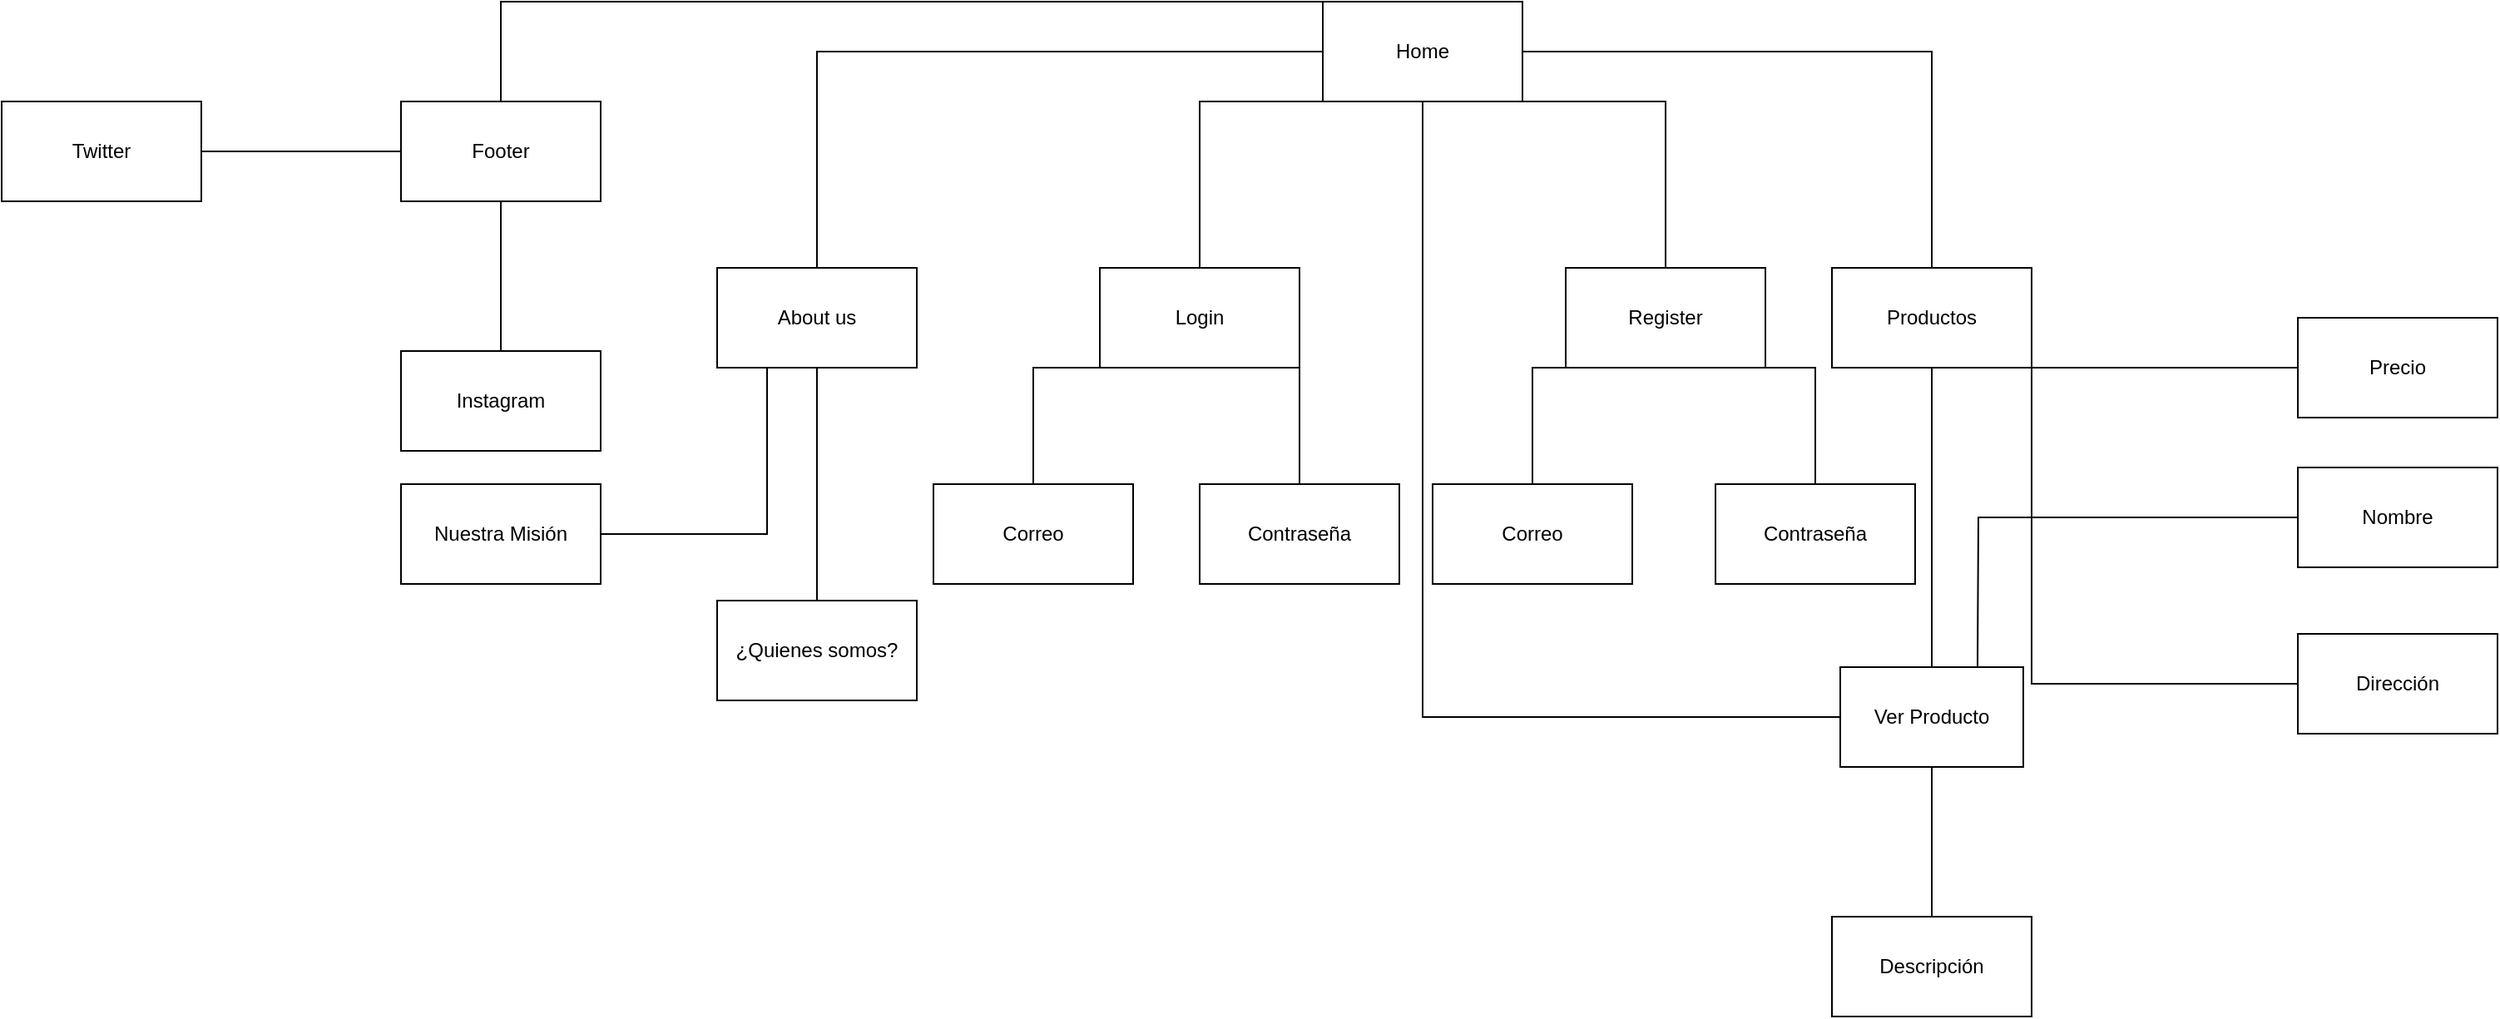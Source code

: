 <mxfile version="20.8.10" type="device"><diagram name="Página-1" id="KHTV77RiqJ9Po9EDH4zV"><mxGraphModel dx="2577" dy="1035" grid="1" gridSize="10" guides="1" tooltips="1" connect="1" arrows="1" fold="1" page="1" pageScale="1" pageWidth="827" pageHeight="1169" math="0" shadow="0"><root><mxCell id="0"/><mxCell id="1" parent="0"/><mxCell id="OJ5OqXnhK-Xilkdlpp56-1" value="Home" style="rounded=0;whiteSpace=wrap;html=1;" vertex="1" parent="1"><mxGeometry x="354" y="90" width="120" height="60" as="geometry"/></mxCell><mxCell id="OJ5OqXnhK-Xilkdlpp56-2" value="About us" style="rounded=0;whiteSpace=wrap;html=1;" vertex="1" parent="1"><mxGeometry x="-10" y="250" width="120" height="60" as="geometry"/></mxCell><mxCell id="OJ5OqXnhK-Xilkdlpp56-3" value="Login" style="rounded=0;whiteSpace=wrap;html=1;" vertex="1" parent="1"><mxGeometry x="220" y="250" width="120" height="60" as="geometry"/></mxCell><mxCell id="OJ5OqXnhK-Xilkdlpp56-4" value="Productos" style="rounded=0;whiteSpace=wrap;html=1;" vertex="1" parent="1"><mxGeometry x="660" y="250" width="120" height="60" as="geometry"/></mxCell><mxCell id="OJ5OqXnhK-Xilkdlpp56-5" value="Register" style="rounded=0;whiteSpace=wrap;html=1;" vertex="1" parent="1"><mxGeometry x="500" y="250" width="120" height="60" as="geometry"/></mxCell><mxCell id="OJ5OqXnhK-Xilkdlpp56-7" value="" style="endArrow=none;html=1;rounded=0;entryX=0;entryY=1;entryDx=0;entryDy=0;exitX=0.5;exitY=0;exitDx=0;exitDy=0;" edge="1" parent="1" source="OJ5OqXnhK-Xilkdlpp56-3" target="OJ5OqXnhK-Xilkdlpp56-1"><mxGeometry width="50" height="50" relative="1" as="geometry"><mxPoint x="380" y="230" as="sourcePoint"/><mxPoint x="430" y="180" as="targetPoint"/><Array as="points"><mxPoint x="280" y="150"/></Array></mxGeometry></mxCell><mxCell id="OJ5OqXnhK-Xilkdlpp56-8" value="" style="endArrow=none;html=1;rounded=0;entryX=1;entryY=0.5;entryDx=0;entryDy=0;exitX=0.5;exitY=0;exitDx=0;exitDy=0;" edge="1" parent="1" source="OJ5OqXnhK-Xilkdlpp56-4" target="OJ5OqXnhK-Xilkdlpp56-1"><mxGeometry width="50" height="50" relative="1" as="geometry"><mxPoint x="520" y="190" as="sourcePoint"/><mxPoint x="570" y="140" as="targetPoint"/><Array as="points"><mxPoint x="720" y="120"/></Array></mxGeometry></mxCell><mxCell id="OJ5OqXnhK-Xilkdlpp56-9" value="" style="endArrow=none;html=1;rounded=0;entryX=0;entryY=0.5;entryDx=0;entryDy=0;exitX=0.5;exitY=0;exitDx=0;exitDy=0;" edge="1" parent="1" source="OJ5OqXnhK-Xilkdlpp56-2" target="OJ5OqXnhK-Xilkdlpp56-1"><mxGeometry width="50" height="50" relative="1" as="geometry"><mxPoint x="210" y="180" as="sourcePoint"/><mxPoint x="260" y="130" as="targetPoint"/><Array as="points"><mxPoint x="50" y="120"/></Array></mxGeometry></mxCell><mxCell id="OJ5OqXnhK-Xilkdlpp56-10" value="" style="endArrow=none;html=1;rounded=0;entryX=1;entryY=1;entryDx=0;entryDy=0;exitX=0.5;exitY=0;exitDx=0;exitDy=0;" edge="1" parent="1" source="OJ5OqXnhK-Xilkdlpp56-5" target="OJ5OqXnhK-Xilkdlpp56-1"><mxGeometry width="50" height="50" relative="1" as="geometry"><mxPoint x="490" y="240" as="sourcePoint"/><mxPoint x="540" y="190" as="targetPoint"/><Array as="points"><mxPoint x="560" y="150"/></Array></mxGeometry></mxCell><mxCell id="OJ5OqXnhK-Xilkdlpp56-11" value="Ver Producto" style="rounded=0;whiteSpace=wrap;html=1;" vertex="1" parent="1"><mxGeometry x="665" y="490" width="110" height="60" as="geometry"/></mxCell><mxCell id="OJ5OqXnhK-Xilkdlpp56-12" value="" style="endArrow=none;html=1;rounded=0;entryX=0.5;entryY=1;entryDx=0;entryDy=0;exitX=0.5;exitY=0;exitDx=0;exitDy=0;" edge="1" parent="1" source="OJ5OqXnhK-Xilkdlpp56-11" target="OJ5OqXnhK-Xilkdlpp56-4"><mxGeometry width="50" height="50" relative="1" as="geometry"><mxPoint x="640" y="390" as="sourcePoint"/><mxPoint x="690" y="340" as="targetPoint"/></mxGeometry></mxCell><mxCell id="OJ5OqXnhK-Xilkdlpp56-13" value="" style="endArrow=none;html=1;rounded=0;exitX=0;exitY=0;exitDx=0;exitDy=0;" edge="1" parent="1" source="OJ5OqXnhK-Xilkdlpp56-1"><mxGeometry width="50" height="50" relative="1" as="geometry"><mxPoint x="550" y="100" as="sourcePoint"/><mxPoint x="-140" y="150" as="targetPoint"/><Array as="points"><mxPoint x="-140" y="90"/></Array></mxGeometry></mxCell><mxCell id="OJ5OqXnhK-Xilkdlpp56-14" value="Footer" style="rounded=0;whiteSpace=wrap;html=1;" vertex="1" parent="1"><mxGeometry x="-200" y="150" width="120" height="60" as="geometry"/></mxCell><mxCell id="OJ5OqXnhK-Xilkdlpp56-15" value="Instagram" style="rounded=0;whiteSpace=wrap;html=1;" vertex="1" parent="1"><mxGeometry x="-200" y="300" width="120" height="60" as="geometry"/></mxCell><mxCell id="OJ5OqXnhK-Xilkdlpp56-16" value="Twitter" style="rounded=0;whiteSpace=wrap;html=1;" vertex="1" parent="1"><mxGeometry x="-440" y="150" width="120" height="60" as="geometry"/></mxCell><mxCell id="OJ5OqXnhK-Xilkdlpp56-17" value="" style="endArrow=none;html=1;rounded=0;entryX=0;entryY=0.5;entryDx=0;entryDy=0;exitX=1;exitY=0.5;exitDx=0;exitDy=0;" edge="1" parent="1" source="OJ5OqXnhK-Xilkdlpp56-16" target="OJ5OqXnhK-Xilkdlpp56-14"><mxGeometry width="50" height="50" relative="1" as="geometry"><mxPoint x="-290" y="280" as="sourcePoint"/><mxPoint x="-240" y="230" as="targetPoint"/></mxGeometry></mxCell><mxCell id="OJ5OqXnhK-Xilkdlpp56-18" value="" style="endArrow=none;html=1;rounded=0;entryX=0.5;entryY=1;entryDx=0;entryDy=0;exitX=0.5;exitY=0;exitDx=0;exitDy=0;" edge="1" parent="1" source="OJ5OqXnhK-Xilkdlpp56-15" target="OJ5OqXnhK-Xilkdlpp56-14"><mxGeometry width="50" height="50" relative="1" as="geometry"><mxPoint x="-190" y="260" as="sourcePoint"/><mxPoint x="-140" y="220" as="targetPoint"/></mxGeometry></mxCell><mxCell id="OJ5OqXnhK-Xilkdlpp56-19" value="" style="endArrow=none;html=1;rounded=0;entryX=0.5;entryY=1;entryDx=0;entryDy=0;exitX=0;exitY=0.5;exitDx=0;exitDy=0;" edge="1" parent="1" source="OJ5OqXnhK-Xilkdlpp56-11" target="OJ5OqXnhK-Xilkdlpp56-1"><mxGeometry width="50" height="50" relative="1" as="geometry"><mxPoint x="380" y="300" as="sourcePoint"/><mxPoint x="430" y="250" as="targetPoint"/><Array as="points"><mxPoint x="414" y="520"/></Array></mxGeometry></mxCell><mxCell id="OJ5OqXnhK-Xilkdlpp56-20" value="Correo" style="rounded=0;whiteSpace=wrap;html=1;" vertex="1" parent="1"><mxGeometry x="120" y="380" width="120" height="60" as="geometry"/></mxCell><mxCell id="OJ5OqXnhK-Xilkdlpp56-21" value="Contraseña" style="rounded=0;whiteSpace=wrap;html=1;" vertex="1" parent="1"><mxGeometry x="280" y="380" width="120" height="60" as="geometry"/></mxCell><mxCell id="OJ5OqXnhK-Xilkdlpp56-22" value="" style="endArrow=none;html=1;rounded=0;exitX=0.5;exitY=0;exitDx=0;exitDy=0;entryX=1;entryY=1;entryDx=0;entryDy=0;" edge="1" parent="1" source="OJ5OqXnhK-Xilkdlpp56-21" target="OJ5OqXnhK-Xilkdlpp56-3"><mxGeometry width="50" height="50" relative="1" as="geometry"><mxPoint x="220" y="390" as="sourcePoint"/><mxPoint x="350" y="340" as="targetPoint"/></mxGeometry></mxCell><mxCell id="OJ5OqXnhK-Xilkdlpp56-24" value="" style="endArrow=none;html=1;rounded=0;entryX=0;entryY=1;entryDx=0;entryDy=0;exitX=0.5;exitY=0;exitDx=0;exitDy=0;" edge="1" parent="1" source="OJ5OqXnhK-Xilkdlpp56-20" target="OJ5OqXnhK-Xilkdlpp56-3"><mxGeometry width="50" height="50" relative="1" as="geometry"><mxPoint x="170" y="380" as="sourcePoint"/><mxPoint x="220" y="330" as="targetPoint"/><Array as="points"><mxPoint x="180" y="310"/></Array></mxGeometry></mxCell><mxCell id="OJ5OqXnhK-Xilkdlpp56-25" value="Correo" style="rounded=0;whiteSpace=wrap;html=1;" vertex="1" parent="1"><mxGeometry x="420" y="380" width="120" height="60" as="geometry"/></mxCell><mxCell id="OJ5OqXnhK-Xilkdlpp56-26" value="Contraseña" style="rounded=0;whiteSpace=wrap;html=1;" vertex="1" parent="1"><mxGeometry x="590" y="380" width="120" height="60" as="geometry"/></mxCell><mxCell id="OJ5OqXnhK-Xilkdlpp56-27" value="" style="endArrow=none;html=1;rounded=0;entryX=1;entryY=1;entryDx=0;entryDy=0;exitX=0.5;exitY=0;exitDx=0;exitDy=0;" edge="1" parent="1" source="OJ5OqXnhK-Xilkdlpp56-26" target="OJ5OqXnhK-Xilkdlpp56-5"><mxGeometry width="50" height="50" relative="1" as="geometry"><mxPoint x="560" y="370" as="sourcePoint"/><mxPoint x="610" y="320" as="targetPoint"/><Array as="points"><mxPoint x="650" y="310"/></Array></mxGeometry></mxCell><mxCell id="OJ5OqXnhK-Xilkdlpp56-28" value="" style="endArrow=none;html=1;rounded=0;entryX=0;entryY=1;entryDx=0;entryDy=0;exitX=0.5;exitY=0;exitDx=0;exitDy=0;" edge="1" parent="1" source="OJ5OqXnhK-Xilkdlpp56-25" target="OJ5OqXnhK-Xilkdlpp56-5"><mxGeometry width="50" height="50" relative="1" as="geometry"><mxPoint x="470" y="390" as="sourcePoint"/><mxPoint x="520" y="340" as="targetPoint"/><Array as="points"><mxPoint x="480" y="310"/></Array></mxGeometry></mxCell><mxCell id="OJ5OqXnhK-Xilkdlpp56-29" value="Nuestra Misión" style="rounded=0;whiteSpace=wrap;html=1;" vertex="1" parent="1"><mxGeometry x="-200" y="380" width="120" height="60" as="geometry"/></mxCell><mxCell id="OJ5OqXnhK-Xilkdlpp56-30" value="¿Quienes somos?" style="rounded=0;whiteSpace=wrap;html=1;" vertex="1" parent="1"><mxGeometry x="-10" y="450" width="120" height="60" as="geometry"/></mxCell><mxCell id="OJ5OqXnhK-Xilkdlpp56-32" value="" style="endArrow=none;html=1;rounded=0;entryX=0.5;entryY=1;entryDx=0;entryDy=0;exitX=0.5;exitY=0;exitDx=0;exitDy=0;" edge="1" parent="1" source="OJ5OqXnhK-Xilkdlpp56-30" target="OJ5OqXnhK-Xilkdlpp56-2"><mxGeometry width="50" height="50" relative="1" as="geometry"><mxPoint y="410" as="sourcePoint"/><mxPoint x="50" y="360" as="targetPoint"/></mxGeometry></mxCell><mxCell id="OJ5OqXnhK-Xilkdlpp56-33" value="" style="endArrow=none;html=1;rounded=0;exitX=1;exitY=0.5;exitDx=0;exitDy=0;entryX=0.25;entryY=1;entryDx=0;entryDy=0;" edge="1" parent="1" source="OJ5OqXnhK-Xilkdlpp56-29" target="OJ5OqXnhK-Xilkdlpp56-2"><mxGeometry width="50" height="50" relative="1" as="geometry"><mxPoint x="-40" y="410" as="sourcePoint"/><mxPoint x="10" y="340" as="targetPoint"/><Array as="points"><mxPoint x="20" y="410"/></Array></mxGeometry></mxCell><mxCell id="OJ5OqXnhK-Xilkdlpp56-34" value="Precio" style="rounded=0;whiteSpace=wrap;html=1;" vertex="1" parent="1"><mxGeometry x="940" y="280" width="120" height="60" as="geometry"/></mxCell><mxCell id="OJ5OqXnhK-Xilkdlpp56-35" value="Nombre" style="rounded=0;whiteSpace=wrap;html=1;" vertex="1" parent="1"><mxGeometry x="940" y="370" width="120" height="60" as="geometry"/></mxCell><mxCell id="OJ5OqXnhK-Xilkdlpp56-36" value="Dirección" style="rounded=0;whiteSpace=wrap;html=1;" vertex="1" parent="1"><mxGeometry x="940" y="470" width="120" height="60" as="geometry"/></mxCell><mxCell id="OJ5OqXnhK-Xilkdlpp56-37" value="" style="endArrow=none;html=1;rounded=0;entryX=1;entryY=1;entryDx=0;entryDy=0;exitX=0;exitY=0.5;exitDx=0;exitDy=0;" edge="1" parent="1" source="OJ5OqXnhK-Xilkdlpp56-34" target="OJ5OqXnhK-Xilkdlpp56-4"><mxGeometry width="50" height="50" relative="1" as="geometry"><mxPoint x="820" y="390" as="sourcePoint"/><mxPoint x="870" y="340" as="targetPoint"/></mxGeometry></mxCell><mxCell id="OJ5OqXnhK-Xilkdlpp56-38" value="" style="endArrow=none;html=1;rounded=0;entryX=0;entryY=0.5;entryDx=0;entryDy=0;exitX=1;exitY=1;exitDx=0;exitDy=0;" edge="1" parent="1" source="OJ5OqXnhK-Xilkdlpp56-4" target="OJ5OqXnhK-Xilkdlpp56-35"><mxGeometry width="50" height="50" relative="1" as="geometry"><mxPoint x="840" y="420" as="sourcePoint"/><mxPoint x="890" y="370" as="targetPoint"/><Array as="points"><mxPoint x="780" y="400"/></Array></mxGeometry></mxCell><mxCell id="OJ5OqXnhK-Xilkdlpp56-39" value="" style="endArrow=none;html=1;rounded=0;entryX=0;entryY=0.5;entryDx=0;entryDy=0;exitX=1;exitY=1;exitDx=0;exitDy=0;" edge="1" parent="1" source="OJ5OqXnhK-Xilkdlpp56-4" target="OJ5OqXnhK-Xilkdlpp56-36"><mxGeometry width="50" height="50" relative="1" as="geometry"><mxPoint x="790" y="350" as="sourcePoint"/><mxPoint x="890" y="440" as="targetPoint"/><Array as="points"><mxPoint x="780" y="500"/></Array></mxGeometry></mxCell><mxCell id="OJ5OqXnhK-Xilkdlpp56-40" value="" style="endArrow=none;html=1;rounded=0;exitX=0.75;exitY=0;exitDx=0;exitDy=0;" edge="1" parent="1" source="OJ5OqXnhK-Xilkdlpp56-11"><mxGeometry width="50" height="50" relative="1" as="geometry"><mxPoint x="810" y="590" as="sourcePoint"/><mxPoint x="780" y="400" as="targetPoint"/><Array as="points"><mxPoint x="748" y="400"/></Array></mxGeometry></mxCell><mxCell id="OJ5OqXnhK-Xilkdlpp56-41" value="Descripción" style="rounded=0;whiteSpace=wrap;html=1;" vertex="1" parent="1"><mxGeometry x="660" y="640" width="120" height="60" as="geometry"/></mxCell><mxCell id="OJ5OqXnhK-Xilkdlpp56-42" value="" style="endArrow=none;html=1;rounded=0;entryX=0.5;entryY=1;entryDx=0;entryDy=0;exitX=0.5;exitY=0;exitDx=0;exitDy=0;" edge="1" parent="1" source="OJ5OqXnhK-Xilkdlpp56-41" target="OJ5OqXnhK-Xilkdlpp56-11"><mxGeometry width="50" height="50" relative="1" as="geometry"><mxPoint x="620" y="630" as="sourcePoint"/><mxPoint x="670" y="580" as="targetPoint"/></mxGeometry></mxCell></root></mxGraphModel></diagram></mxfile>